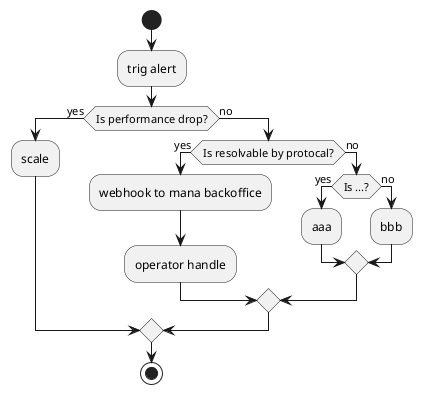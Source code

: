 @startuml

start
:trig alert;
if (Is performance drop?) then (yes)
    :scale;
else (no)
    if (Is resolvable by protocal?) then (yes)
        :webhook to mana backoffice;
        :operator handle;
    else (no)
        if (Is ...?) then (yes)
            :aaa;
        else (no)
            :bbb;
        endif
    endif
endif
stop

@enduml

